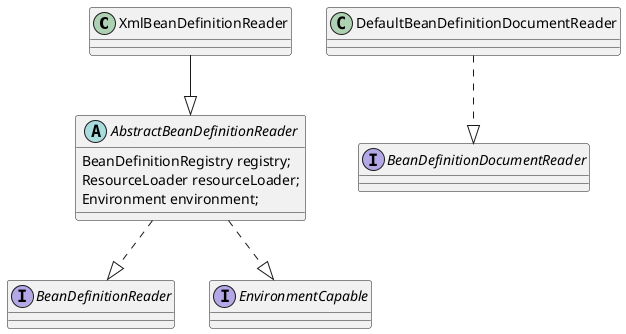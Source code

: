 @startuml

class XmlBeanDefinitionReader{
}

abstract class AbstractBeanDefinitionReader {
    BeanDefinitionRegistry registry;
    ResourceLoader resourceLoader;
    Environment environment;
}

interface BeanDefinitionReader {
}

interface EnvironmentCapable {
}


class DefaultBeanDefinitionDocumentReader {
}

interface BeanDefinitionDocumentReader {
}

XmlBeanDefinitionReader -down-|> AbstractBeanDefinitionReader
AbstractBeanDefinitionReader ..|> BeanDefinitionReader
AbstractBeanDefinitionReader ..|>EnvironmentCapable

DefaultBeanDefinitionDocumentReader ..|> BeanDefinitionDocumentReader

@enduml